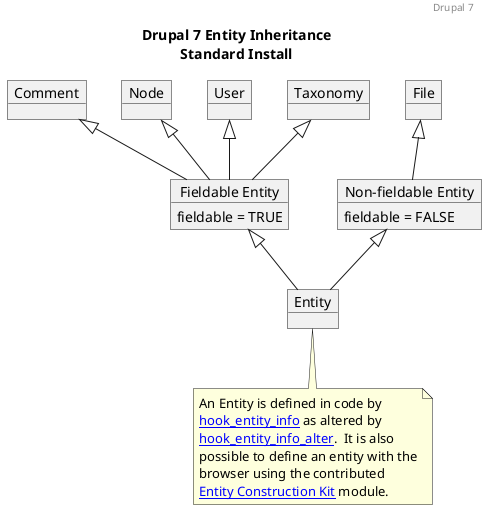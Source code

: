 @startuml

header
Drupal 7
end header

title Drupal 7 Entity Inheritance\nStandard Install

object Entity
note bottom of Entity
An Entity is defined in code by
[[https://api.drupal.org/api/drupal/modules!system!system.api.php/function/hook_entity_info/7 hook_entity_info]] as altered by
[[https://api.drupal.org/api/drupal/modules!system!system.api.php/function/hook_entity_info_alter/7 hook_entity_info_alter]].  It is also
possible to define an entity with the
browser using the contributed
[[https://www.drupal.org/project/eck Entity Construction Kit]] module.
end note

object "Fieldable Entity" as fe {
  fieldable = TRUE
}

object "Non-fieldable Entity" as nfe {
  fieldable = FALSE
}

object Comment
object Node
object User
object File
object Taxonomy

nfe <|-- Entity
fe <|-- Entity
Node <|-- fe
User <|-- fe
Comment <|-- fe
Taxonomy <|-- fe
File <|-- nfe


@enduml